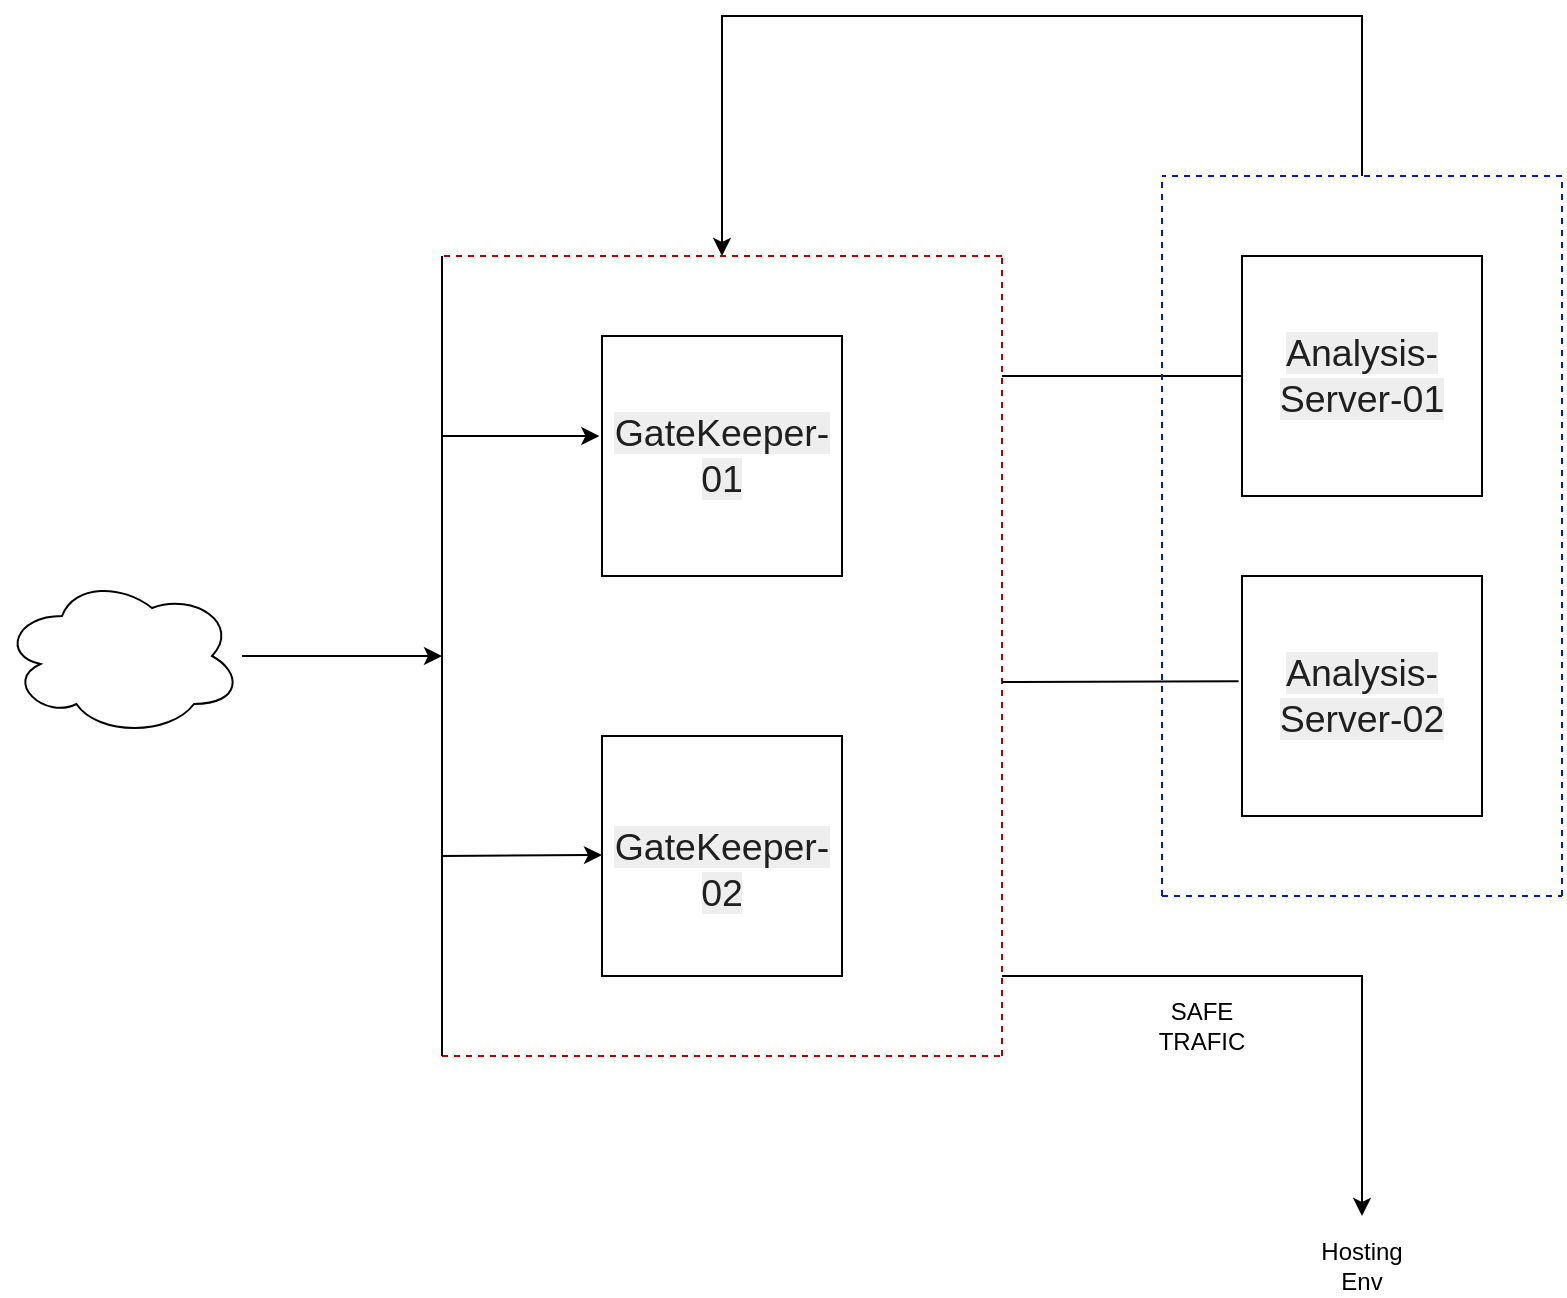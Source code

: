<mxfile version="26.2.12">
  <diagram name="Trang-1" id="K0ZRZftF69CFJitV5UL-">
    <mxGraphModel dx="1607" dy="1637" grid="1" gridSize="10" guides="1" tooltips="1" connect="1" arrows="1" fold="1" page="1" pageScale="1" pageWidth="827" pageHeight="1169" math="0" shadow="0">
      <root>
        <mxCell id="0" />
        <mxCell id="1" parent="0" />
        <mxCell id="dZTnkIIRhvJJqbNClL05-1" value="&lt;span style=&quot;color: rgba(0, 0, 0, 0.87); font-family: Proxima, sans-serif; font-size: 18.75px; text-align: start; background-color: rgb(238, 238, 238);&quot;&gt;GateKeeper-01&lt;/span&gt;" style="whiteSpace=wrap;html=1;aspect=fixed;" vertex="1" parent="1">
          <mxGeometry x="200" y="80" width="120" height="120" as="geometry" />
        </mxCell>
        <mxCell id="dZTnkIIRhvJJqbNClL05-2" value="&lt;br&gt;&lt;span style=&quot;color: rgba(0, 0, 0, 0.87); font-family: Proxima, sans-serif; font-size: 18.75px; font-style: normal; font-variant-ligatures: normal; font-variant-caps: normal; font-weight: 400; letter-spacing: normal; orphans: 2; text-align: start; text-indent: 0px; text-transform: none; widows: 2; word-spacing: 0px; -webkit-text-stroke-width: 0px; white-space: normal; background-color: rgb(238, 238, 238); text-decoration-thickness: initial; text-decoration-style: initial; text-decoration-color: initial; float: none; display: inline !important;&quot;&gt;GateKeeper-02&lt;/span&gt;" style="rounded=0;whiteSpace=wrap;html=1;" vertex="1" parent="1">
          <mxGeometry x="200" y="280" width="120" height="120" as="geometry" />
        </mxCell>
        <mxCell id="dZTnkIIRhvJJqbNClL05-3" value="&lt;span style=&quot;color: rgba(0, 0, 0, 0.87); font-family: Proxima, sans-serif; font-size: 18.75px; text-align: start; background-color: rgb(238, 238, 238);&quot;&gt;Analysis-Server-01&lt;/span&gt;" style="whiteSpace=wrap;html=1;aspect=fixed;" vertex="1" parent="1">
          <mxGeometry x="520" y="40" width="120" height="120" as="geometry" />
        </mxCell>
        <mxCell id="dZTnkIIRhvJJqbNClL05-4" value="&lt;span style=&quot;color: rgba(0, 0, 0, 0.87); font-family: Proxima, sans-serif; font-size: 18.75px; text-align: start; background-color: rgb(238, 238, 238);&quot;&gt;Analysis-Server-02&lt;/span&gt;" style="whiteSpace=wrap;html=1;aspect=fixed;" vertex="1" parent="1">
          <mxGeometry x="520" y="200" width="120" height="120" as="geometry" />
        </mxCell>
        <mxCell id="dZTnkIIRhvJJqbNClL05-5" value="" style="endArrow=none;dashed=1;html=1;rounded=0;" edge="1" parent="1">
          <mxGeometry width="50" height="50" relative="1" as="geometry">
            <mxPoint x="120" y="440" as="sourcePoint" />
            <mxPoint x="120" y="40" as="targetPoint" />
          </mxGeometry>
        </mxCell>
        <mxCell id="dZTnkIIRhvJJqbNClL05-6" value="" style="endArrow=none;dashed=1;html=1;rounded=0;fillColor=#e51400;strokeColor=#B20000;" edge="1" parent="1">
          <mxGeometry width="50" height="50" relative="1" as="geometry">
            <mxPoint x="400" y="40" as="sourcePoint" />
            <mxPoint x="120" y="40" as="targetPoint" />
          </mxGeometry>
        </mxCell>
        <mxCell id="dZTnkIIRhvJJqbNClL05-7" value="" style="endArrow=none;dashed=1;html=1;rounded=0;fillColor=#e51400;strokeColor=#B20000;" edge="1" parent="1">
          <mxGeometry width="50" height="50" relative="1" as="geometry">
            <mxPoint x="400" y="440" as="sourcePoint" />
            <mxPoint x="400" y="40" as="targetPoint" />
          </mxGeometry>
        </mxCell>
        <mxCell id="dZTnkIIRhvJJqbNClL05-8" value="" style="endArrow=none;dashed=1;html=1;rounded=0;fillColor=#e51400;strokeColor=#B20000;" edge="1" parent="1">
          <mxGeometry width="50" height="50" relative="1" as="geometry">
            <mxPoint x="120" y="440" as="sourcePoint" />
            <mxPoint x="400" y="440" as="targetPoint" />
          </mxGeometry>
        </mxCell>
        <mxCell id="dZTnkIIRhvJJqbNClL05-12" value="" style="endArrow=classic;html=1;rounded=0;entryX=-0.011;entryY=0.417;entryDx=0;entryDy=0;entryPerimeter=0;" edge="1" parent="1" target="dZTnkIIRhvJJqbNClL05-1">
          <mxGeometry width="50" height="50" relative="1" as="geometry">
            <mxPoint x="120" y="130" as="sourcePoint" />
            <mxPoint x="190" y="130" as="targetPoint" />
          </mxGeometry>
        </mxCell>
        <mxCell id="dZTnkIIRhvJJqbNClL05-13" value="" style="endArrow=classic;html=1;rounded=0;" edge="1" parent="1">
          <mxGeometry width="50" height="50" relative="1" as="geometry">
            <mxPoint x="120" y="340" as="sourcePoint" />
            <mxPoint x="200" y="339.5" as="targetPoint" />
          </mxGeometry>
        </mxCell>
        <mxCell id="dZTnkIIRhvJJqbNClL05-15" value="" style="ellipse;shape=cloud;whiteSpace=wrap;html=1;" vertex="1" parent="1">
          <mxGeometry x="-100" y="200" width="120" height="80" as="geometry" />
        </mxCell>
        <mxCell id="dZTnkIIRhvJJqbNClL05-17" value="" style="endArrow=none;html=1;rounded=0;" edge="1" parent="1">
          <mxGeometry width="50" height="50" relative="1" as="geometry">
            <mxPoint x="120" y="440" as="sourcePoint" />
            <mxPoint x="120" y="40" as="targetPoint" />
          </mxGeometry>
        </mxCell>
        <mxCell id="dZTnkIIRhvJJqbNClL05-19" value="" style="endArrow=classic;html=1;rounded=0;" edge="1" parent="1">
          <mxGeometry width="50" height="50" relative="1" as="geometry">
            <mxPoint x="20" y="240" as="sourcePoint" />
            <mxPoint x="120" y="240" as="targetPoint" />
          </mxGeometry>
        </mxCell>
        <mxCell id="dZTnkIIRhvJJqbNClL05-20" value="" style="endArrow=none;html=1;rounded=0;entryX=0;entryY=0.5;entryDx=0;entryDy=0;" edge="1" parent="1" target="dZTnkIIRhvJJqbNClL05-3">
          <mxGeometry width="50" height="50" relative="1" as="geometry">
            <mxPoint x="400" y="100" as="sourcePoint" />
            <mxPoint x="400" y="220" as="targetPoint" />
          </mxGeometry>
        </mxCell>
        <mxCell id="dZTnkIIRhvJJqbNClL05-21" value="" style="endArrow=none;html=1;rounded=0;entryX=-0.014;entryY=0.439;entryDx=0;entryDy=0;entryPerimeter=0;" edge="1" parent="1" target="dZTnkIIRhvJJqbNClL05-4">
          <mxGeometry width="50" height="50" relative="1" as="geometry">
            <mxPoint x="400" y="253" as="sourcePoint" />
            <mxPoint x="400" y="220" as="targetPoint" />
          </mxGeometry>
        </mxCell>
        <mxCell id="dZTnkIIRhvJJqbNClL05-22" value="" style="endArrow=none;dashed=1;html=1;rounded=0;fillColor=#0050ef;strokeColor=#001DBC;" edge="1" parent="1">
          <mxGeometry width="50" height="50" relative="1" as="geometry">
            <mxPoint x="480" y="360" as="sourcePoint" />
            <mxPoint x="480" as="targetPoint" />
          </mxGeometry>
        </mxCell>
        <mxCell id="dZTnkIIRhvJJqbNClL05-23" value="" style="endArrow=none;dashed=1;html=1;rounded=0;fillColor=#0050ef;strokeColor=#001DBC;" edge="1" parent="1">
          <mxGeometry width="50" height="50" relative="1" as="geometry">
            <mxPoint x="680" as="sourcePoint" />
            <mxPoint x="480" as="targetPoint" />
          </mxGeometry>
        </mxCell>
        <mxCell id="dZTnkIIRhvJJqbNClL05-24" value="" style="endArrow=none;dashed=1;html=1;rounded=0;fillColor=#0050ef;strokeColor=#001DBC;" edge="1" parent="1">
          <mxGeometry width="50" height="50" relative="1" as="geometry">
            <mxPoint x="680" y="360" as="sourcePoint" />
            <mxPoint x="680" as="targetPoint" />
          </mxGeometry>
        </mxCell>
        <mxCell id="dZTnkIIRhvJJqbNClL05-25" value="" style="endArrow=none;dashed=1;html=1;rounded=0;fillColor=#0050ef;strokeColor=#001DBC;" edge="1" parent="1">
          <mxGeometry width="50" height="50" relative="1" as="geometry">
            <mxPoint x="480" y="360" as="sourcePoint" />
            <mxPoint x="680" y="360" as="targetPoint" />
          </mxGeometry>
        </mxCell>
        <mxCell id="dZTnkIIRhvJJqbNClL05-26" value="" style="endArrow=classic;html=1;rounded=0;" edge="1" parent="1">
          <mxGeometry width="50" height="50" relative="1" as="geometry">
            <mxPoint x="580" as="sourcePoint" />
            <mxPoint x="260" y="40" as="targetPoint" />
            <Array as="points">
              <mxPoint x="580" y="-80" />
              <mxPoint x="260" y="-80" />
            </Array>
          </mxGeometry>
        </mxCell>
        <mxCell id="dZTnkIIRhvJJqbNClL05-27" value="" style="endArrow=classic;html=1;rounded=0;" edge="1" parent="1">
          <mxGeometry width="50" height="50" relative="1" as="geometry">
            <mxPoint x="400" y="400" as="sourcePoint" />
            <mxPoint x="580" y="520" as="targetPoint" />
            <Array as="points">
              <mxPoint x="580" y="400" />
            </Array>
          </mxGeometry>
        </mxCell>
        <mxCell id="dZTnkIIRhvJJqbNClL05-28" value="SAFE TRAFIC" style="text;html=1;align=center;verticalAlign=middle;whiteSpace=wrap;rounded=0;" vertex="1" parent="1">
          <mxGeometry x="470" y="410" width="60" height="30" as="geometry" />
        </mxCell>
        <mxCell id="dZTnkIIRhvJJqbNClL05-29" value="Hosting Env" style="text;html=1;align=center;verticalAlign=middle;whiteSpace=wrap;rounded=0;" vertex="1" parent="1">
          <mxGeometry x="550" y="530" width="60" height="30" as="geometry" />
        </mxCell>
      </root>
    </mxGraphModel>
  </diagram>
</mxfile>
